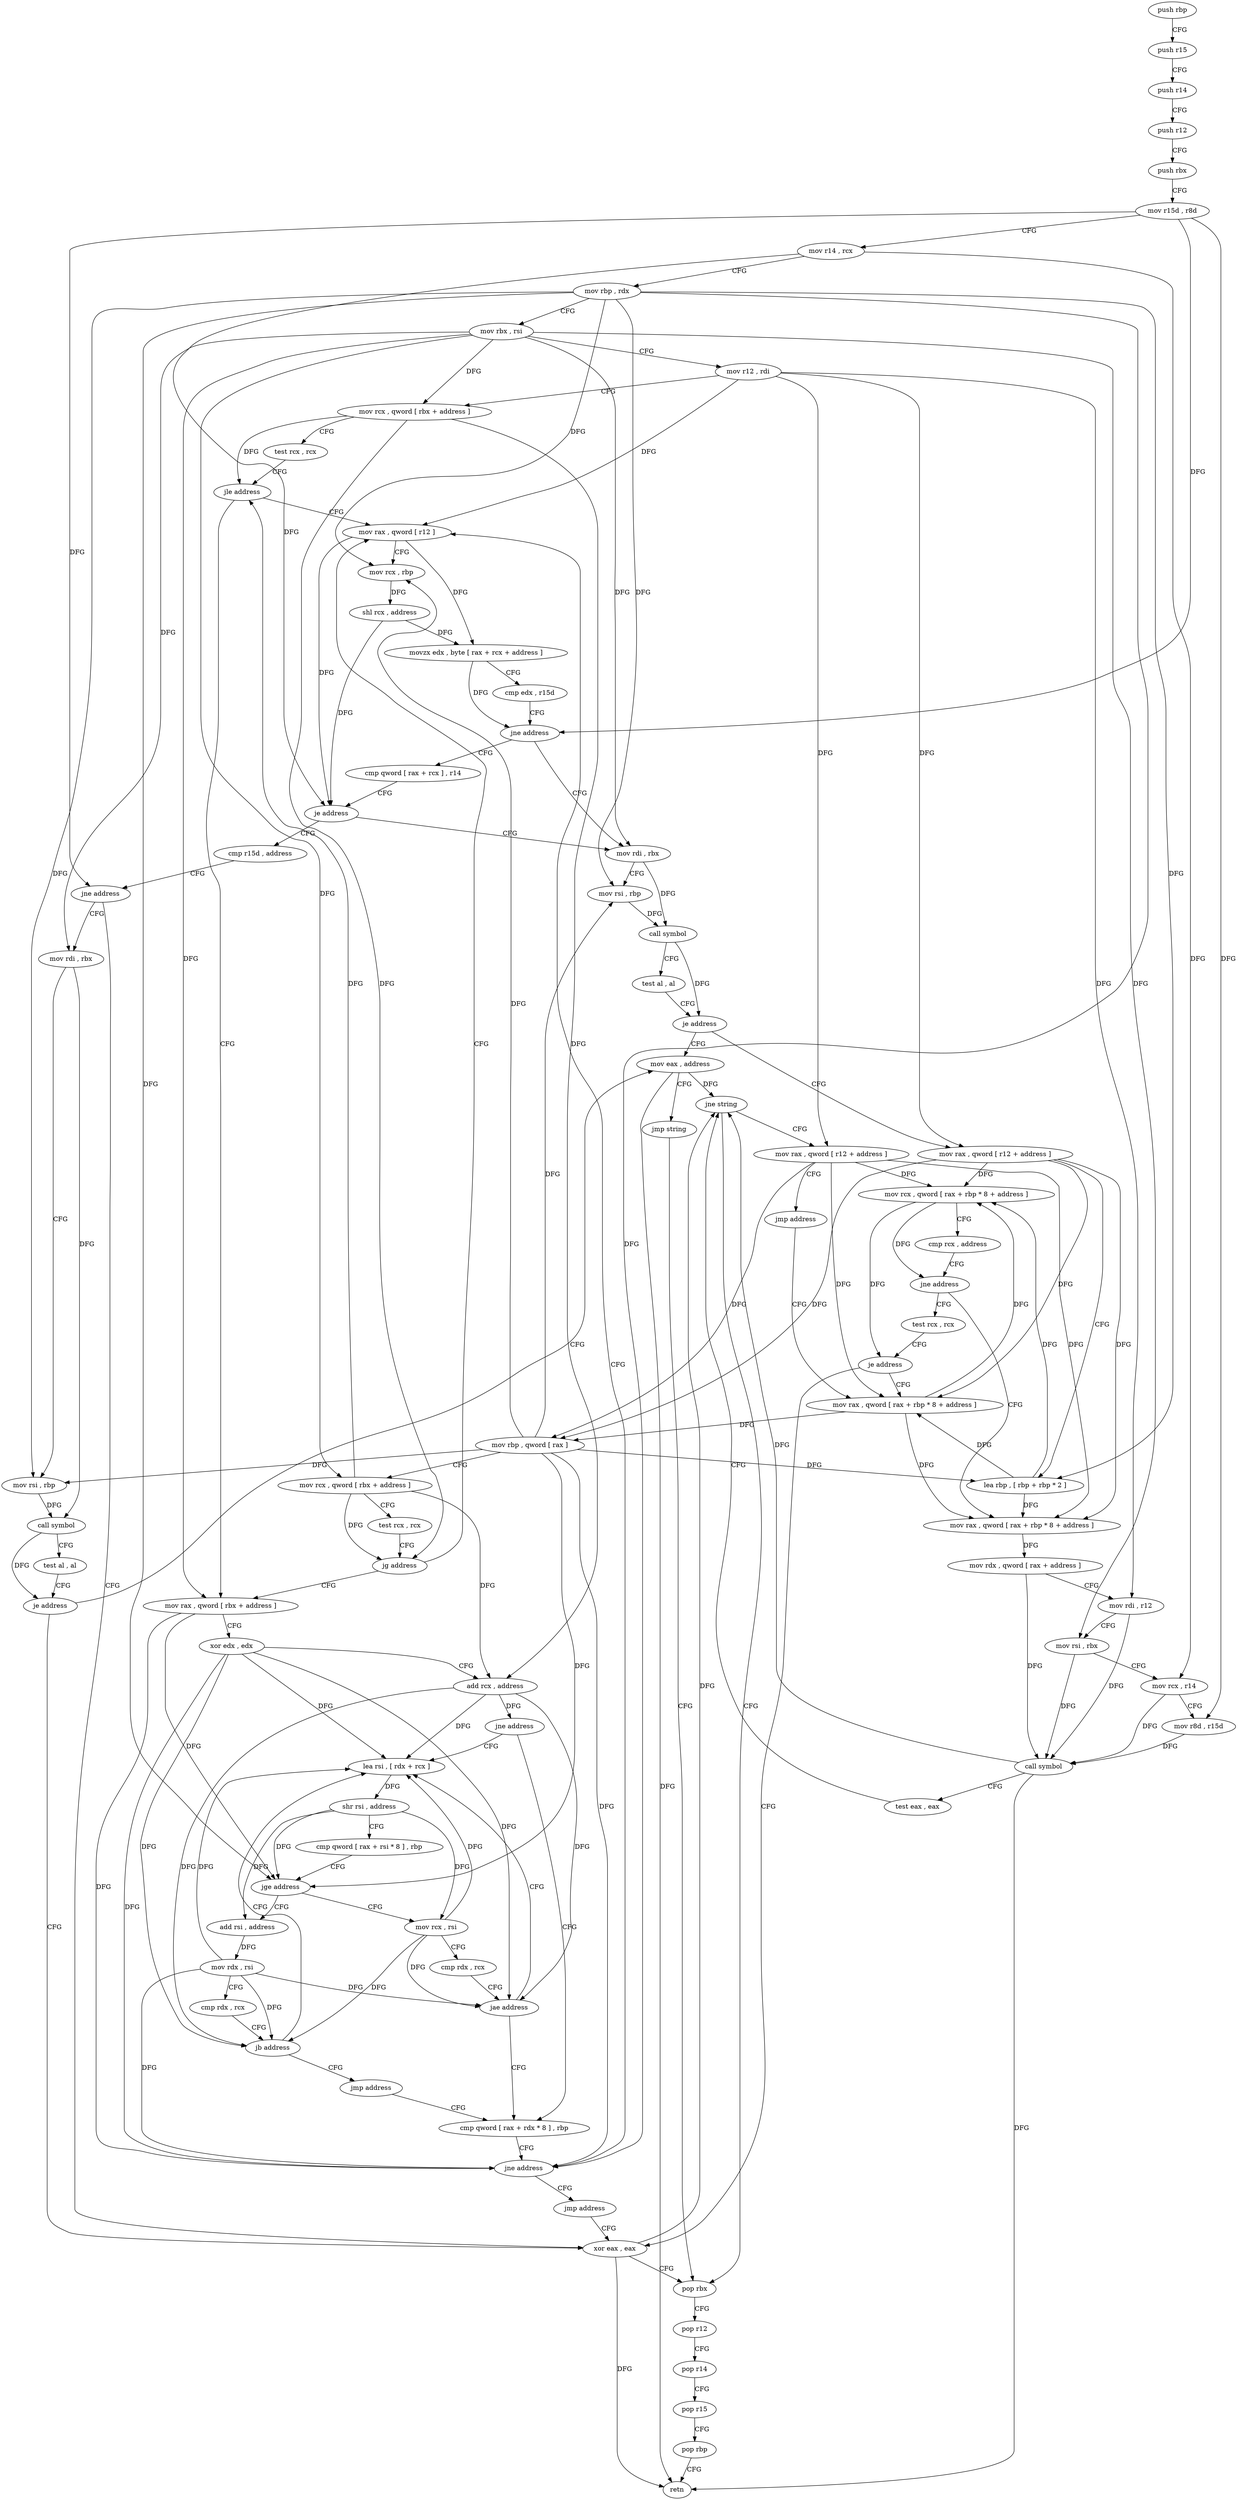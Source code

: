 digraph "func" {
"4387552" [label = "push rbp" ]
"4387553" [label = "push r15" ]
"4387555" [label = "push r14" ]
"4387557" [label = "push r12" ]
"4387559" [label = "push rbx" ]
"4387560" [label = "mov r15d , r8d" ]
"4387563" [label = "mov r14 , rcx" ]
"4387566" [label = "mov rbp , rdx" ]
"4387569" [label = "mov rbx , rsi" ]
"4387572" [label = "mov r12 , rdi" ]
"4387575" [label = "mov rcx , qword [ rbx + address ]" ]
"4387579" [label = "test rcx , rcx" ]
"4387582" [label = "jle address" ]
"4387690" [label = "mov rax , qword [ r12 ]" ]
"4387584" [label = "mov rax , qword [ rbx + address ]" ]
"4387694" [label = "mov rcx , rbp" ]
"4387697" [label = "shl rcx , address" ]
"4387701" [label = "movzx edx , byte [ rax + rcx + address ]" ]
"4387706" [label = "cmp edx , r15d" ]
"4387709" [label = "jne address" ]
"4387717" [label = "mov rdi , rbx" ]
"4387711" [label = "cmp qword [ rax + rcx ] , r14" ]
"4387588" [label = "xor edx , edx" ]
"4387590" [label = "add rcx , address" ]
"4387594" [label = "jne address" ]
"4387624" [label = "lea rsi , [ rdx + rcx ]" ]
"4387596" [label = "cmp qword [ rax + rdx * 8 ] , rbp" ]
"4387720" [label = "mov rsi , rbp" ]
"4387723" [label = "call symbol" ]
"4387728" [label = "test al , al" ]
"4387730" [label = "je address" ]
"4387822" [label = "mov eax , address" ]
"4387732" [label = "mov rax , qword [ r12 + address ]" ]
"4387715" [label = "je address" ]
"4387790" [label = "cmp r15d , address" ]
"4387628" [label = "shr rsi , address" ]
"4387631" [label = "cmp qword [ rax + rsi * 8 ] , rbp" ]
"4387635" [label = "jge address" ]
"4387616" [label = "mov rcx , rsi" ]
"4387637" [label = "add rsi , address" ]
"4387600" [label = "jne address" ]
"4387602" [label = "jmp address" ]
"4387827" [label = "jmp string" ]
"4387813" [label = "pop rbx" ]
"4387737" [label = "lea rbp , [ rbp + rbp * 2 ]" ]
"4387742" [label = "mov rcx , qword [ rax + rbp * 8 + address ]" ]
"4387747" [label = "cmp rcx , address" ]
"4387751" [label = "jne address" ]
"4387664" [label = "test rcx , rcx" ]
"4387753" [label = "mov rax , qword [ rax + rbp * 8 + address ]" ]
"4387794" [label = "jne address" ]
"4387811" [label = "xor eax , eax" ]
"4387796" [label = "mov rdi , rbx" ]
"4387619" [label = "cmp rdx , rcx" ]
"4387622" [label = "jae address" ]
"4387641" [label = "mov rdx , rsi" ]
"4387644" [label = "cmp rdx , rcx" ]
"4387647" [label = "jb address" ]
"4387649" [label = "jmp address" ]
"4387814" [label = "pop r12" ]
"4387816" [label = "pop r14" ]
"4387818" [label = "pop r15" ]
"4387820" [label = "pop rbp" ]
"4387821" [label = "retn" ]
"4387667" [label = "je address" ]
"4387673" [label = "mov rax , qword [ rax + rbp * 8 + address ]" ]
"4387758" [label = "mov rdx , qword [ rax + address ]" ]
"4387762" [label = "mov rdi , r12" ]
"4387765" [label = "mov rsi , rbx" ]
"4387768" [label = "mov rcx , r14" ]
"4387771" [label = "mov r8d , r15d" ]
"4387774" [label = "call symbol" ]
"4387779" [label = "test eax , eax" ]
"4387781" [label = "jne string" ]
"4387783" [label = "mov rax , qword [ r12 + address ]" ]
"4387799" [label = "mov rsi , rbp" ]
"4387802" [label = "call symbol" ]
"4387807" [label = "test al , al" ]
"4387809" [label = "je address" ]
"4387678" [label = "mov rbp , qword [ rax ]" ]
"4387681" [label = "mov rcx , qword [ rbx + address ]" ]
"4387685" [label = "test rcx , rcx" ]
"4387688" [label = "jg address" ]
"4387788" [label = "jmp address" ]
"4387552" -> "4387553" [ label = "CFG" ]
"4387553" -> "4387555" [ label = "CFG" ]
"4387555" -> "4387557" [ label = "CFG" ]
"4387557" -> "4387559" [ label = "CFG" ]
"4387559" -> "4387560" [ label = "CFG" ]
"4387560" -> "4387563" [ label = "CFG" ]
"4387560" -> "4387709" [ label = "DFG" ]
"4387560" -> "4387794" [ label = "DFG" ]
"4387560" -> "4387771" [ label = "DFG" ]
"4387563" -> "4387566" [ label = "CFG" ]
"4387563" -> "4387715" [ label = "DFG" ]
"4387563" -> "4387768" [ label = "DFG" ]
"4387566" -> "4387569" [ label = "CFG" ]
"4387566" -> "4387694" [ label = "DFG" ]
"4387566" -> "4387720" [ label = "DFG" ]
"4387566" -> "4387635" [ label = "DFG" ]
"4387566" -> "4387600" [ label = "DFG" ]
"4387566" -> "4387737" [ label = "DFG" ]
"4387566" -> "4387799" [ label = "DFG" ]
"4387569" -> "4387572" [ label = "CFG" ]
"4387569" -> "4387575" [ label = "DFG" ]
"4387569" -> "4387584" [ label = "DFG" ]
"4387569" -> "4387717" [ label = "DFG" ]
"4387569" -> "4387765" [ label = "DFG" ]
"4387569" -> "4387796" [ label = "DFG" ]
"4387569" -> "4387681" [ label = "DFG" ]
"4387572" -> "4387575" [ label = "CFG" ]
"4387572" -> "4387690" [ label = "DFG" ]
"4387572" -> "4387732" [ label = "DFG" ]
"4387572" -> "4387762" [ label = "DFG" ]
"4387572" -> "4387783" [ label = "DFG" ]
"4387575" -> "4387579" [ label = "CFG" ]
"4387575" -> "4387582" [ label = "DFG" ]
"4387575" -> "4387590" [ label = "DFG" ]
"4387575" -> "4387688" [ label = "DFG" ]
"4387579" -> "4387582" [ label = "CFG" ]
"4387582" -> "4387690" [ label = "CFG" ]
"4387582" -> "4387584" [ label = "CFG" ]
"4387690" -> "4387694" [ label = "CFG" ]
"4387690" -> "4387701" [ label = "DFG" ]
"4387690" -> "4387715" [ label = "DFG" ]
"4387584" -> "4387588" [ label = "CFG" ]
"4387584" -> "4387635" [ label = "DFG" ]
"4387584" -> "4387600" [ label = "DFG" ]
"4387694" -> "4387697" [ label = "DFG" ]
"4387697" -> "4387701" [ label = "DFG" ]
"4387697" -> "4387715" [ label = "DFG" ]
"4387701" -> "4387706" [ label = "CFG" ]
"4387701" -> "4387709" [ label = "DFG" ]
"4387706" -> "4387709" [ label = "CFG" ]
"4387709" -> "4387717" [ label = "CFG" ]
"4387709" -> "4387711" [ label = "CFG" ]
"4387717" -> "4387720" [ label = "CFG" ]
"4387717" -> "4387723" [ label = "DFG" ]
"4387711" -> "4387715" [ label = "CFG" ]
"4387588" -> "4387590" [ label = "CFG" ]
"4387588" -> "4387624" [ label = "DFG" ]
"4387588" -> "4387600" [ label = "DFG" ]
"4387588" -> "4387622" [ label = "DFG" ]
"4387588" -> "4387647" [ label = "DFG" ]
"4387590" -> "4387594" [ label = "DFG" ]
"4387590" -> "4387624" [ label = "DFG" ]
"4387590" -> "4387622" [ label = "DFG" ]
"4387590" -> "4387647" [ label = "DFG" ]
"4387594" -> "4387624" [ label = "CFG" ]
"4387594" -> "4387596" [ label = "CFG" ]
"4387624" -> "4387628" [ label = "DFG" ]
"4387596" -> "4387600" [ label = "CFG" ]
"4387720" -> "4387723" [ label = "DFG" ]
"4387723" -> "4387728" [ label = "CFG" ]
"4387723" -> "4387730" [ label = "DFG" ]
"4387728" -> "4387730" [ label = "CFG" ]
"4387730" -> "4387822" [ label = "CFG" ]
"4387730" -> "4387732" [ label = "CFG" ]
"4387822" -> "4387827" [ label = "CFG" ]
"4387822" -> "4387821" [ label = "DFG" ]
"4387822" -> "4387781" [ label = "DFG" ]
"4387732" -> "4387737" [ label = "CFG" ]
"4387732" -> "4387742" [ label = "DFG" ]
"4387732" -> "4387753" [ label = "DFG" ]
"4387732" -> "4387673" [ label = "DFG" ]
"4387732" -> "4387678" [ label = "DFG" ]
"4387715" -> "4387790" [ label = "CFG" ]
"4387715" -> "4387717" [ label = "CFG" ]
"4387790" -> "4387794" [ label = "CFG" ]
"4387628" -> "4387631" [ label = "CFG" ]
"4387628" -> "4387635" [ label = "DFG" ]
"4387628" -> "4387616" [ label = "DFG" ]
"4387628" -> "4387637" [ label = "DFG" ]
"4387631" -> "4387635" [ label = "CFG" ]
"4387635" -> "4387616" [ label = "CFG" ]
"4387635" -> "4387637" [ label = "CFG" ]
"4387616" -> "4387619" [ label = "CFG" ]
"4387616" -> "4387624" [ label = "DFG" ]
"4387616" -> "4387622" [ label = "DFG" ]
"4387616" -> "4387647" [ label = "DFG" ]
"4387637" -> "4387641" [ label = "DFG" ]
"4387600" -> "4387690" [ label = "CFG" ]
"4387600" -> "4387602" [ label = "CFG" ]
"4387602" -> "4387811" [ label = "CFG" ]
"4387827" -> "4387813" [ label = "CFG" ]
"4387813" -> "4387814" [ label = "CFG" ]
"4387737" -> "4387742" [ label = "DFG" ]
"4387737" -> "4387753" [ label = "DFG" ]
"4387737" -> "4387673" [ label = "DFG" ]
"4387742" -> "4387747" [ label = "CFG" ]
"4387742" -> "4387751" [ label = "DFG" ]
"4387742" -> "4387667" [ label = "DFG" ]
"4387747" -> "4387751" [ label = "CFG" ]
"4387751" -> "4387664" [ label = "CFG" ]
"4387751" -> "4387753" [ label = "CFG" ]
"4387664" -> "4387667" [ label = "CFG" ]
"4387753" -> "4387758" [ label = "DFG" ]
"4387794" -> "4387811" [ label = "CFG" ]
"4387794" -> "4387796" [ label = "CFG" ]
"4387811" -> "4387813" [ label = "CFG" ]
"4387811" -> "4387781" [ label = "DFG" ]
"4387811" -> "4387821" [ label = "DFG" ]
"4387796" -> "4387799" [ label = "CFG" ]
"4387796" -> "4387802" [ label = "DFG" ]
"4387619" -> "4387622" [ label = "CFG" ]
"4387622" -> "4387596" [ label = "CFG" ]
"4387622" -> "4387624" [ label = "CFG" ]
"4387641" -> "4387644" [ label = "CFG" ]
"4387641" -> "4387624" [ label = "DFG" ]
"4387641" -> "4387600" [ label = "DFG" ]
"4387641" -> "4387622" [ label = "DFG" ]
"4387641" -> "4387647" [ label = "DFG" ]
"4387644" -> "4387647" [ label = "CFG" ]
"4387647" -> "4387624" [ label = "CFG" ]
"4387647" -> "4387649" [ label = "CFG" ]
"4387649" -> "4387596" [ label = "CFG" ]
"4387814" -> "4387816" [ label = "CFG" ]
"4387816" -> "4387818" [ label = "CFG" ]
"4387818" -> "4387820" [ label = "CFG" ]
"4387820" -> "4387821" [ label = "CFG" ]
"4387667" -> "4387811" [ label = "CFG" ]
"4387667" -> "4387673" [ label = "CFG" ]
"4387673" -> "4387678" [ label = "DFG" ]
"4387673" -> "4387742" [ label = "DFG" ]
"4387673" -> "4387753" [ label = "DFG" ]
"4387758" -> "4387762" [ label = "CFG" ]
"4387758" -> "4387774" [ label = "DFG" ]
"4387762" -> "4387765" [ label = "CFG" ]
"4387762" -> "4387774" [ label = "DFG" ]
"4387765" -> "4387768" [ label = "CFG" ]
"4387765" -> "4387774" [ label = "DFG" ]
"4387768" -> "4387771" [ label = "CFG" ]
"4387768" -> "4387774" [ label = "DFG" ]
"4387771" -> "4387774" [ label = "DFG" ]
"4387774" -> "4387779" [ label = "CFG" ]
"4387774" -> "4387821" [ label = "DFG" ]
"4387774" -> "4387781" [ label = "DFG" ]
"4387779" -> "4387781" [ label = "CFG" ]
"4387781" -> "4387813" [ label = "CFG" ]
"4387781" -> "4387783" [ label = "CFG" ]
"4387783" -> "4387788" [ label = "CFG" ]
"4387783" -> "4387678" [ label = "DFG" ]
"4387783" -> "4387742" [ label = "DFG" ]
"4387783" -> "4387753" [ label = "DFG" ]
"4387783" -> "4387673" [ label = "DFG" ]
"4387799" -> "4387802" [ label = "DFG" ]
"4387802" -> "4387807" [ label = "CFG" ]
"4387802" -> "4387809" [ label = "DFG" ]
"4387807" -> "4387809" [ label = "CFG" ]
"4387809" -> "4387822" [ label = "CFG" ]
"4387809" -> "4387811" [ label = "CFG" ]
"4387678" -> "4387681" [ label = "CFG" ]
"4387678" -> "4387694" [ label = "DFG" ]
"4387678" -> "4387720" [ label = "DFG" ]
"4387678" -> "4387635" [ label = "DFG" ]
"4387678" -> "4387600" [ label = "DFG" ]
"4387678" -> "4387737" [ label = "DFG" ]
"4387678" -> "4387799" [ label = "DFG" ]
"4387681" -> "4387685" [ label = "CFG" ]
"4387681" -> "4387582" [ label = "DFG" ]
"4387681" -> "4387590" [ label = "DFG" ]
"4387681" -> "4387688" [ label = "DFG" ]
"4387685" -> "4387688" [ label = "CFG" ]
"4387688" -> "4387584" [ label = "CFG" ]
"4387688" -> "4387690" [ label = "CFG" ]
"4387788" -> "4387673" [ label = "CFG" ]
}
